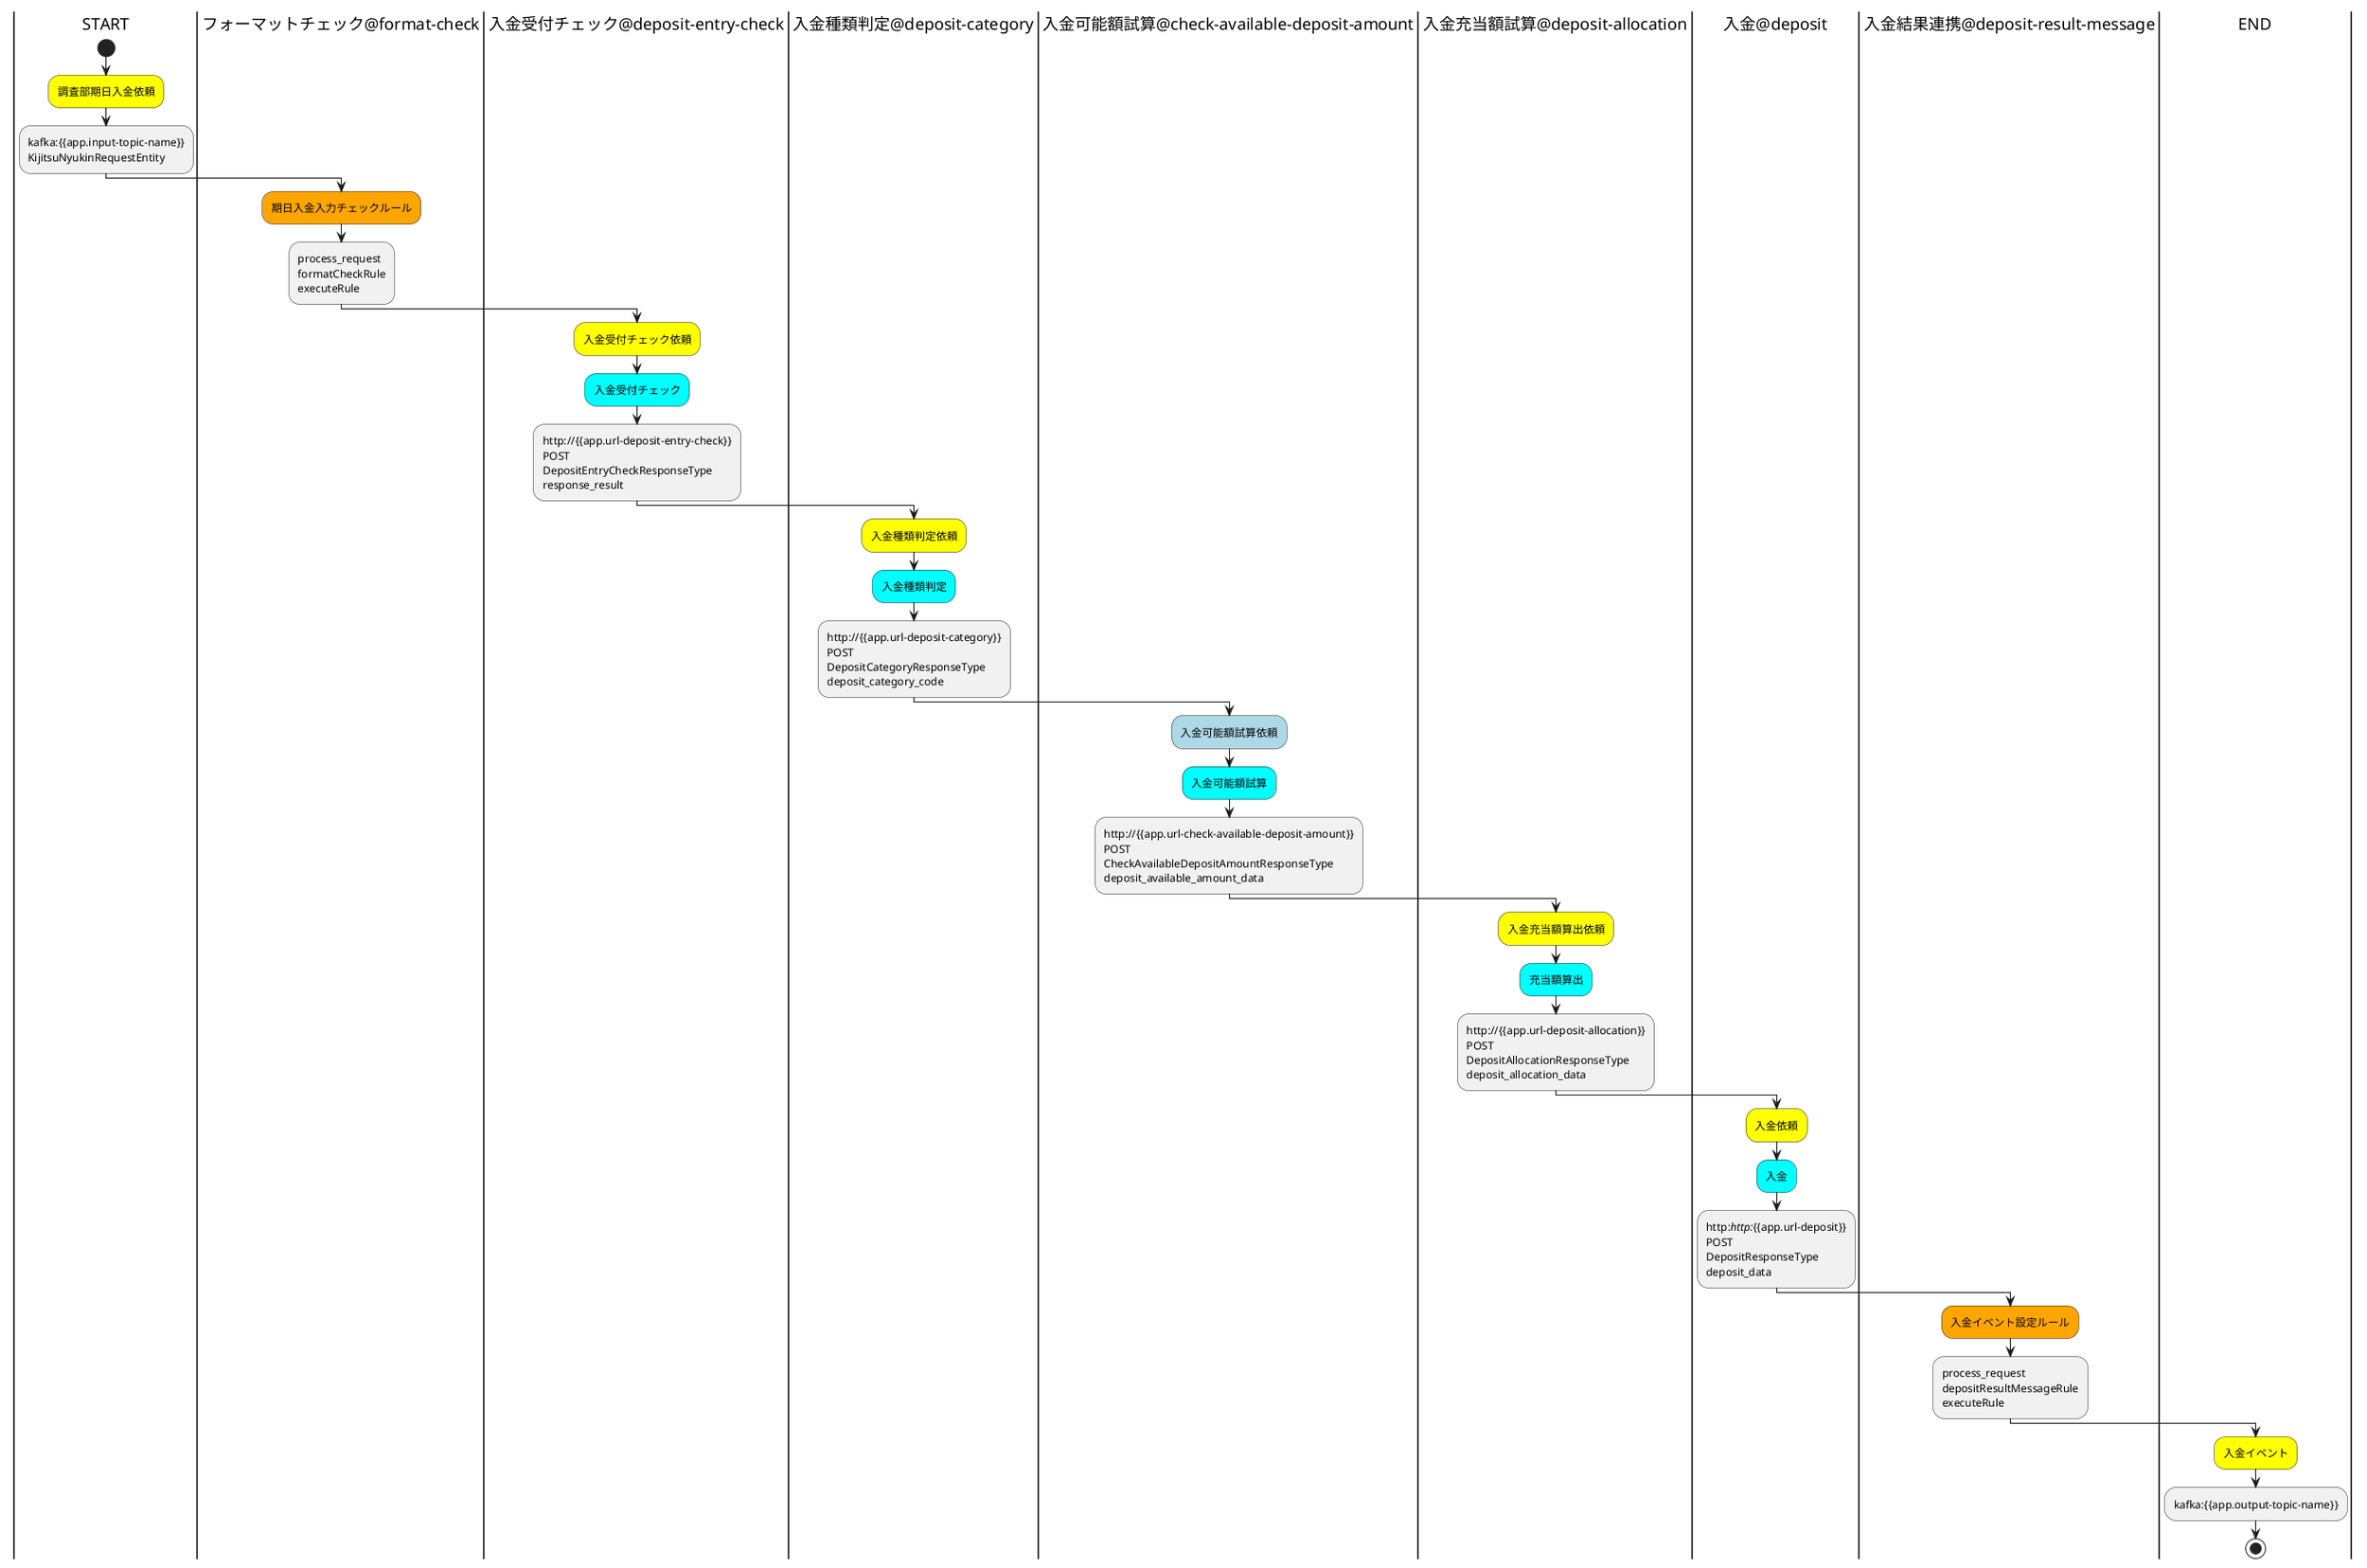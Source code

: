 @startuml 調査部期日入金@chosabu-kijitsu-deposit-service
|START|
start
#Yellow :調査部期日入金依頼;
:kafka:{{app.input-topic-name}}
KijitsuNyukinRequestEntity;
|フォーマットチェック@format-check|
#Orange :期日入金入力チェックルール;
:process_request
formatCheckRule
executeRule;
|入金受付チェック@deposit-entry-check|
#Yellow :入金受付チェック依頼;
#Aqua :入金受付チェック;
:http://{{app.url-deposit-entry-check}}
POST
DepositEntryCheckResponseType
response_result;
|入金種類判定@deposit-category|
#Yellow :入金種類判定依頼;
#Aqua :入金種類判定;
:http://{{app.url-deposit-category}}
POST
DepositCategoryResponseType
deposit_category_code;
|入金可能額試算@check-available-deposit-amount|
#Lightblue :入金可能額試算依頼;
#Aqua :入金可能額試算;
:http://{{app.url-check-available-deposit-amount}}
POST
CheckAvailableDepositAmountResponseType
deposit_available_amount_data;
|入金充当額試算@deposit-allocation|
#Yellow :入金充当額算出依頼;
#Aqua :充当額算出;
:http://{{app.url-deposit-allocation}}
POST
DepositAllocationResponseType
deposit_allocation_data;
|入金@deposit|
#Yellow :入金依頼;
#Aqua :入金;
:http://http://{{app.url-deposit}} 
POST
DepositResponseType
deposit_data;
|入金結果連携@deposit-result-message|
#Orange :入金イベント設定ルール;
:process_request
depositResultMessageRule
executeRule;
|END|
#Yellow :入金イベント;
:kafka:{{app.output-topic-name}};
stop
@enduml